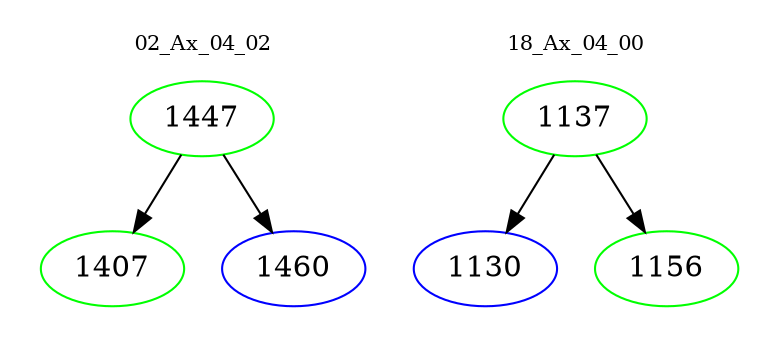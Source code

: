 digraph{
subgraph cluster_0 {
color = white
label = "02_Ax_04_02";
fontsize=10;
T0_1447 [label="1447", color="green"]
T0_1447 -> T0_1407 [color="black"]
T0_1407 [label="1407", color="green"]
T0_1447 -> T0_1460 [color="black"]
T0_1460 [label="1460", color="blue"]
}
subgraph cluster_1 {
color = white
label = "18_Ax_04_00";
fontsize=10;
T1_1137 [label="1137", color="green"]
T1_1137 -> T1_1130 [color="black"]
T1_1130 [label="1130", color="blue"]
T1_1137 -> T1_1156 [color="black"]
T1_1156 [label="1156", color="green"]
}
}
